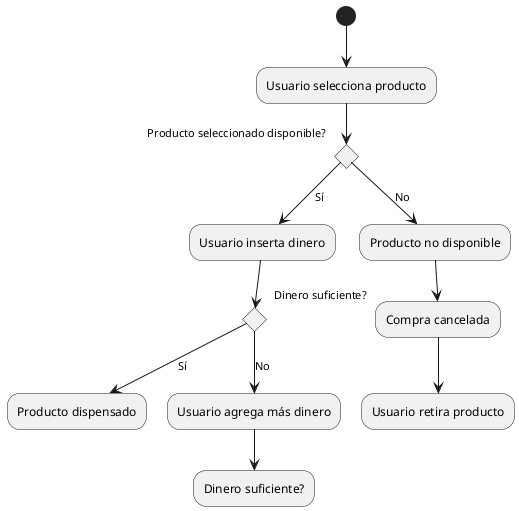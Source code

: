 @startuml

(*) --> "Usuario selecciona producto"
if "Producto seleccionado disponible?" then
  -->[Sí] "Usuario inserta dinero"
  if "Dinero suficiente?" then
    -->[Sí] "Producto dispensado"
  else
    -->[No] "Usuario agrega más dinero"
    --> "Dinero suficiente?"
  endif
else
  -->[No] "Producto no disponible"
  --> "Compra cancelada"
endif

--> "Usuario retira producto"

@enduml
